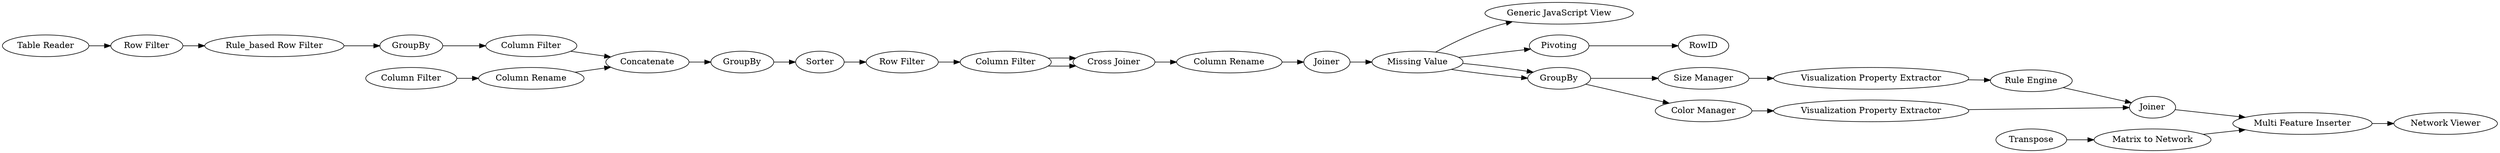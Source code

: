 digraph {
	240 [label="Table Reader"]
	146 [label=GroupBy]
	166 [label="Rule_based Row Filter"]
	168 [label="Row Filter"]
	243 [label="Generic JavaScript View"]
	224 [label="Cross Joiner"]
	225 [label="Column Rename"]
	227 [label=Pivoting]
	228 [label=RowID]
	231 [label=Sorter]
	232 [label="Row Filter"]
	233 [label="Column Filter"]
	219 [label="Column Filter"]
	220 [label="Column Filter"]
	221 [label="Column Rename"]
	222 [label=Concatenate]
	223 [label=GroupBy]
	236 [label="Missing Value"]
	237 [label=Joiner]
	255 [label="Network Viewer"]
	254 [label="Matrix to Network"]
	256 [label=Transpose]
	257 [label=GroupBy]
	258 [label="Size Manager"]
	259 [label="Multi Feature Inserter"]
	260 [label="Visualization Property Extractor"]
	261 [label="Color Manager"]
	262 [label="Visualization Property Extractor"]
	263 [label=Joiner]
	264 [label="Rule Engine"]
	166 -> 146
	168 -> 166
	219 -> 222
	220 -> 221
	221 -> 222
	222 -> 223
	224 -> 225
	225 -> 237
	227 -> 228
	231 -> 232
	232 -> 233
	233 -> 224
	233 -> 224
	223 -> 231
	236 -> 227
	237 -> 236
	254 -> 259
	256 -> 254
	257 -> 258
	257 -> 261
	258 -> 260
	260 -> 264
	261 -> 262
	262 -> 263
	263 -> 259
	264 -> 263
	240 -> 168
	146 -> 219
	236 -> 243
	236 -> 257
	236 -> 257
	259 -> 255
	rankdir=LR
}
